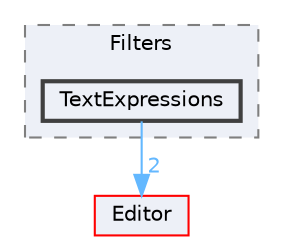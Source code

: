 digraph "TextExpressions"
{
 // INTERACTIVE_SVG=YES
 // LATEX_PDF_SIZE
  bgcolor="transparent";
  edge [fontname=Helvetica,fontsize=10,labelfontname=Helvetica,labelfontsize=10];
  node [fontname=Helvetica,fontsize=10,shape=box,height=0.2,width=0.4];
  compound=true
  subgraph clusterdir_efc45252c6c6567b796773e1bf52b734 {
    graph [ bgcolor="#edf0f7", pencolor="grey50", label="Filters", fontname=Helvetica,fontsize=10 style="filled,dashed", URL="dir_efc45252c6c6567b796773e1bf52b734.html",tooltip=""]
  dir_e290270d104e29f824742113e858c33c [label="TextExpressions", fillcolor="#edf0f7", color="grey25", style="filled,bold", URL="dir_e290270d104e29f824742113e858c33c.html",tooltip=""];
  }
  dir_b26507eead720464ba2ac6bbc6dcec5f [label="Editor", fillcolor="#edf0f7", color="red", style="filled", URL="dir_b26507eead720464ba2ac6bbc6dcec5f.html",tooltip=""];
  dir_e290270d104e29f824742113e858c33c->dir_b26507eead720464ba2ac6bbc6dcec5f [headlabel="2", labeldistance=1.5 headhref="dir_001184_000357.html" href="dir_001184_000357.html" color="steelblue1" fontcolor="steelblue1"];
}
